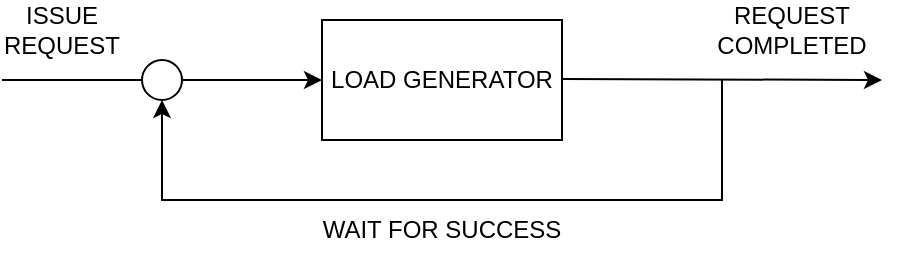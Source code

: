 <mxfile version="21.1.8" type="device">
  <diagram name="Page-1" id="JVGbLVhsL6bFwBts_vWZ">
    <mxGraphModel dx="954" dy="648" grid="1" gridSize="10" guides="1" tooltips="1" connect="1" arrows="1" fold="1" page="1" pageScale="1" pageWidth="827" pageHeight="1169" math="0" shadow="0">
      <root>
        <mxCell id="0" />
        <mxCell id="1" parent="0" />
        <mxCell id="QNitlHMN4t3wEMtcTA2c-1" value="LOAD GENERATOR" style="rounded=0;whiteSpace=wrap;html=1;" vertex="1" parent="1">
          <mxGeometry x="320" y="90" width="120" height="60" as="geometry" />
        </mxCell>
        <mxCell id="QNitlHMN4t3wEMtcTA2c-2" value="" style="ellipse;whiteSpace=wrap;html=1;aspect=fixed;" vertex="1" parent="1">
          <mxGeometry x="230" y="110" width="20" height="20" as="geometry" />
        </mxCell>
        <mxCell id="QNitlHMN4t3wEMtcTA2c-3" value="" style="endArrow=classic;html=1;rounded=0;entryX=0;entryY=0.5;entryDx=0;entryDy=0;" edge="1" parent="1" target="QNitlHMN4t3wEMtcTA2c-1">
          <mxGeometry width="50" height="50" relative="1" as="geometry">
            <mxPoint x="250" y="120" as="sourcePoint" />
            <mxPoint x="300" y="70" as="targetPoint" />
          </mxGeometry>
        </mxCell>
        <mxCell id="QNitlHMN4t3wEMtcTA2c-4" value="" style="endArrow=classic;html=1;rounded=0;" edge="1" parent="1">
          <mxGeometry width="50" height="50" relative="1" as="geometry">
            <mxPoint x="440" y="119.5" as="sourcePoint" />
            <mxPoint x="600" y="120" as="targetPoint" />
          </mxGeometry>
        </mxCell>
        <mxCell id="QNitlHMN4t3wEMtcTA2c-5" value="" style="endArrow=none;html=1;rounded=0;entryX=0;entryY=0.5;entryDx=0;entryDy=0;" edge="1" parent="1" target="QNitlHMN4t3wEMtcTA2c-2">
          <mxGeometry width="50" height="50" relative="1" as="geometry">
            <mxPoint x="160" y="120" as="sourcePoint" />
            <mxPoint x="210" y="70" as="targetPoint" />
          </mxGeometry>
        </mxCell>
        <mxCell id="QNitlHMN4t3wEMtcTA2c-6" value="" style="endArrow=classic;html=1;rounded=0;entryX=0.5;entryY=1;entryDx=0;entryDy=0;" edge="1" parent="1" target="QNitlHMN4t3wEMtcTA2c-2">
          <mxGeometry width="50" height="50" relative="1" as="geometry">
            <mxPoint x="520" y="120" as="sourcePoint" />
            <mxPoint x="240" y="200" as="targetPoint" />
            <Array as="points">
              <mxPoint x="520" y="180" />
              <mxPoint x="240" y="180" />
            </Array>
          </mxGeometry>
        </mxCell>
        <mxCell id="QNitlHMN4t3wEMtcTA2c-7" value="WAIT FOR SUCCESS" style="text;html=1;strokeColor=none;fillColor=none;align=center;verticalAlign=middle;whiteSpace=wrap;rounded=0;" vertex="1" parent="1">
          <mxGeometry x="305" y="180" width="150" height="30" as="geometry" />
        </mxCell>
        <mxCell id="QNitlHMN4t3wEMtcTA2c-8" value="ISSUE REQUEST" style="text;html=1;strokeColor=none;fillColor=none;align=center;verticalAlign=middle;whiteSpace=wrap;rounded=0;" vertex="1" parent="1">
          <mxGeometry x="160" y="80" width="60" height="30" as="geometry" />
        </mxCell>
        <mxCell id="QNitlHMN4t3wEMtcTA2c-9" value="REQUEST COMPLETED" style="text;html=1;strokeColor=none;fillColor=none;align=center;verticalAlign=middle;whiteSpace=wrap;rounded=0;" vertex="1" parent="1">
          <mxGeometry x="520" y="80" width="70" height="30" as="geometry" />
        </mxCell>
      </root>
    </mxGraphModel>
  </diagram>
</mxfile>
